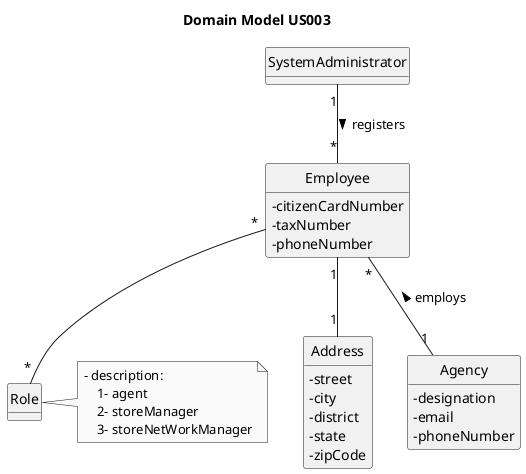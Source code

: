 -@startuml
skinparam monochrome true
skinparam packageStyle rectangle
skinparam shadowing false

skinparam classAttributeIconSize 0

hide circle
hide methods

title Domain Model US003

class SystemAdministrator {
}

class Employee {
    - citizenCardNumber
    - taxNumber
    - phoneNumber
}

class Address {
    - street
    - city
    - district
    - state
    - zipCode
}

class Agency {
    - designation
    - email
    - phoneNumber
}

class Role {
}

note right of Role
    - description:
        1- agent
        2- storeManager
        3- storeNetWorkManager
end note

SystemAdministrator "1" -- "*" Employee : registers >
Employee "*" -- "1" Agency : employs <
Employee "1"--"1" Address
Employee "*" -- "*" Role

@enduml